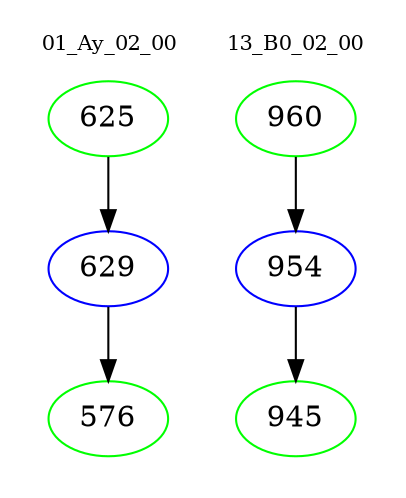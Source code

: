 digraph{
subgraph cluster_0 {
color = white
label = "01_Ay_02_00";
fontsize=10;
T0_625 [label="625", color="green"]
T0_625 -> T0_629 [color="black"]
T0_629 [label="629", color="blue"]
T0_629 -> T0_576 [color="black"]
T0_576 [label="576", color="green"]
}
subgraph cluster_1 {
color = white
label = "13_B0_02_00";
fontsize=10;
T1_960 [label="960", color="green"]
T1_960 -> T1_954 [color="black"]
T1_954 [label="954", color="blue"]
T1_954 -> T1_945 [color="black"]
T1_945 [label="945", color="green"]
}
}

